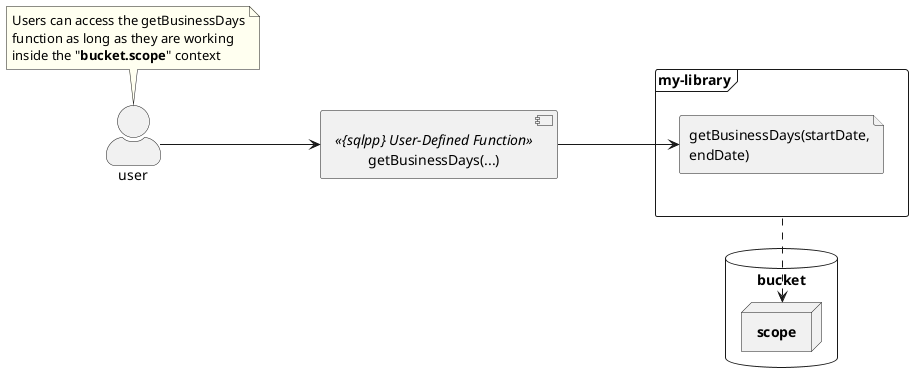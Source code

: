 @startuml
allow_mixing

left to right direction
skinparam actorStyle Awesome
skinparam linetype polyline
skinparam linetype ortho

component "getBusinessDays(...)" <<{sqlpp} User-Defined Function>> as n1qlUDFunction

  frame "my-library" as MyLibrary {
  
   file "getBusinessDays(startDate, \nendDate)" as getBusinessDays

  }



n1qlUDFunction ---> getBusinessDays 
actor "user" as user



database "bucket" as bucket {
  node "**scope**" as scope
}


scope <...r.... MyLibrary



user --> n1qlUDFunction

note top of user #Ivory
  Users can access the getBusinessDays
  function as long as they are working
  inside the "**bucket.scope**" context
end note

@enduml
